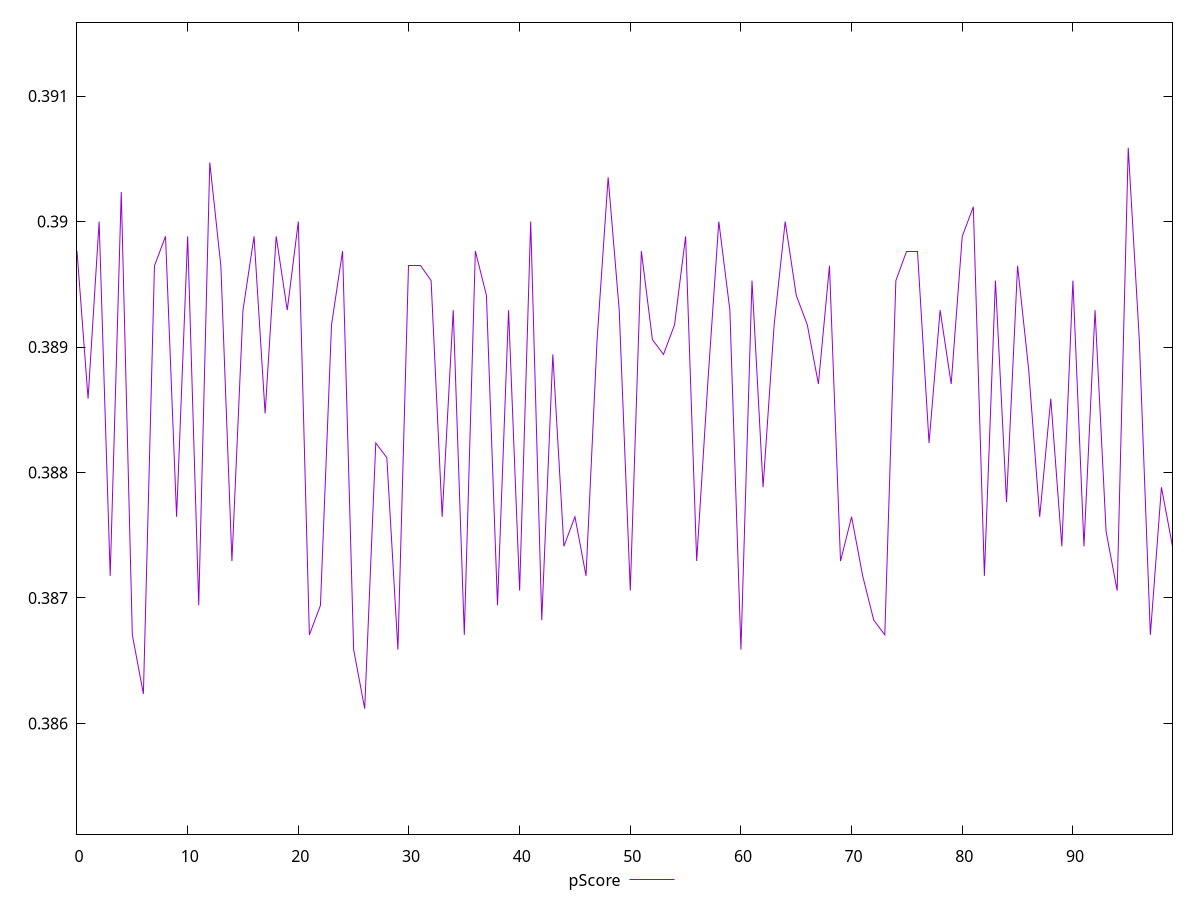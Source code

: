 reset

$pScore <<EOF
0 0.38976470588235296
1 0.3885882352941176
2 0.39
3 0.3871764705882353
4 0.39023529411764707
5 0.3867058823529412
6 0.38623529411764707
7 0.3896470588235294
8 0.38988235294117646
9 0.3876470588235294
10 0.38988235294117646
11 0.38694117647058823
12 0.3904705882352941
13 0.3896470588235294
14 0.3872941176470588
15 0.3892941176470588
16 0.38988235294117646
17 0.3884705882352941
18 0.38988235294117646
19 0.3892941176470588
20 0.39
21 0.3867058823529412
22 0.38694117647058823
23 0.3891764705882353
24 0.38976470588235296
25 0.3865882352941177
26 0.3861176470588235
27 0.38823529411764707
28 0.3881176470588235
29 0.3865882352941177
30 0.3896470588235294
31 0.3896470588235294
32 0.3895294117647059
33 0.3876470588235294
34 0.3892941176470588
35 0.3867058823529412
36 0.38976470588235296
37 0.38941176470588235
38 0.38694117647058823
39 0.3892941176470588
40 0.3870588235294118
41 0.39
42 0.3868235294117647
43 0.38894117647058823
44 0.38741176470588234
45 0.3876470588235294
46 0.3871764705882353
47 0.3890588235294118
48 0.39035294117647057
49 0.3892941176470588
50 0.3870588235294118
51 0.38976470588235296
52 0.3890588235294118
53 0.38894117647058823
54 0.3891764705882353
55 0.38988235294117646
56 0.3872941176470588
57 0.3887058823529412
58 0.39
59 0.3892941176470588
60 0.3865882352941177
61 0.3895294117647059
62 0.38788235294117646
63 0.3891764705882353
64 0.39
65 0.38941176470588235
66 0.3891764705882353
67 0.3887058823529412
68 0.3896470588235294
69 0.3872941176470588
70 0.3876470588235294
71 0.3871764705882353
72 0.3868235294117647
73 0.3867058823529412
74 0.3895294117647059
75 0.38976470588235296
76 0.38976470588235296
77 0.38823529411764707
78 0.3892941176470588
79 0.3887058823529412
80 0.38988235294117646
81 0.3901176470588235
82 0.3871764705882353
83 0.3895294117647059
84 0.38776470588235296
85 0.3896470588235294
86 0.3888235294117647
87 0.3876470588235294
88 0.3885882352941176
89 0.38741176470588234
90 0.3895294117647059
91 0.38741176470588234
92 0.3892941176470588
93 0.3875294117647059
94 0.3870588235294118
95 0.3905882352941176
96 0.3890588235294118
97 0.3867058823529412
98 0.38788235294117646
99 0.38741176470588234
EOF

set key outside below
set xrange [0:99]
set yrange [0.3851176470588235:0.3915882352941176]
set trange [0.3851176470588235:0.3915882352941176]
set terminal svg size 640, 500 enhanced background rgb 'white'
set output "reports/report_00033_2021-03-01T14-23-16.841Z/render-blocking-resources/samples/astro-inner/pScore/values.svg"

plot $pScore title "pScore" with line

reset
